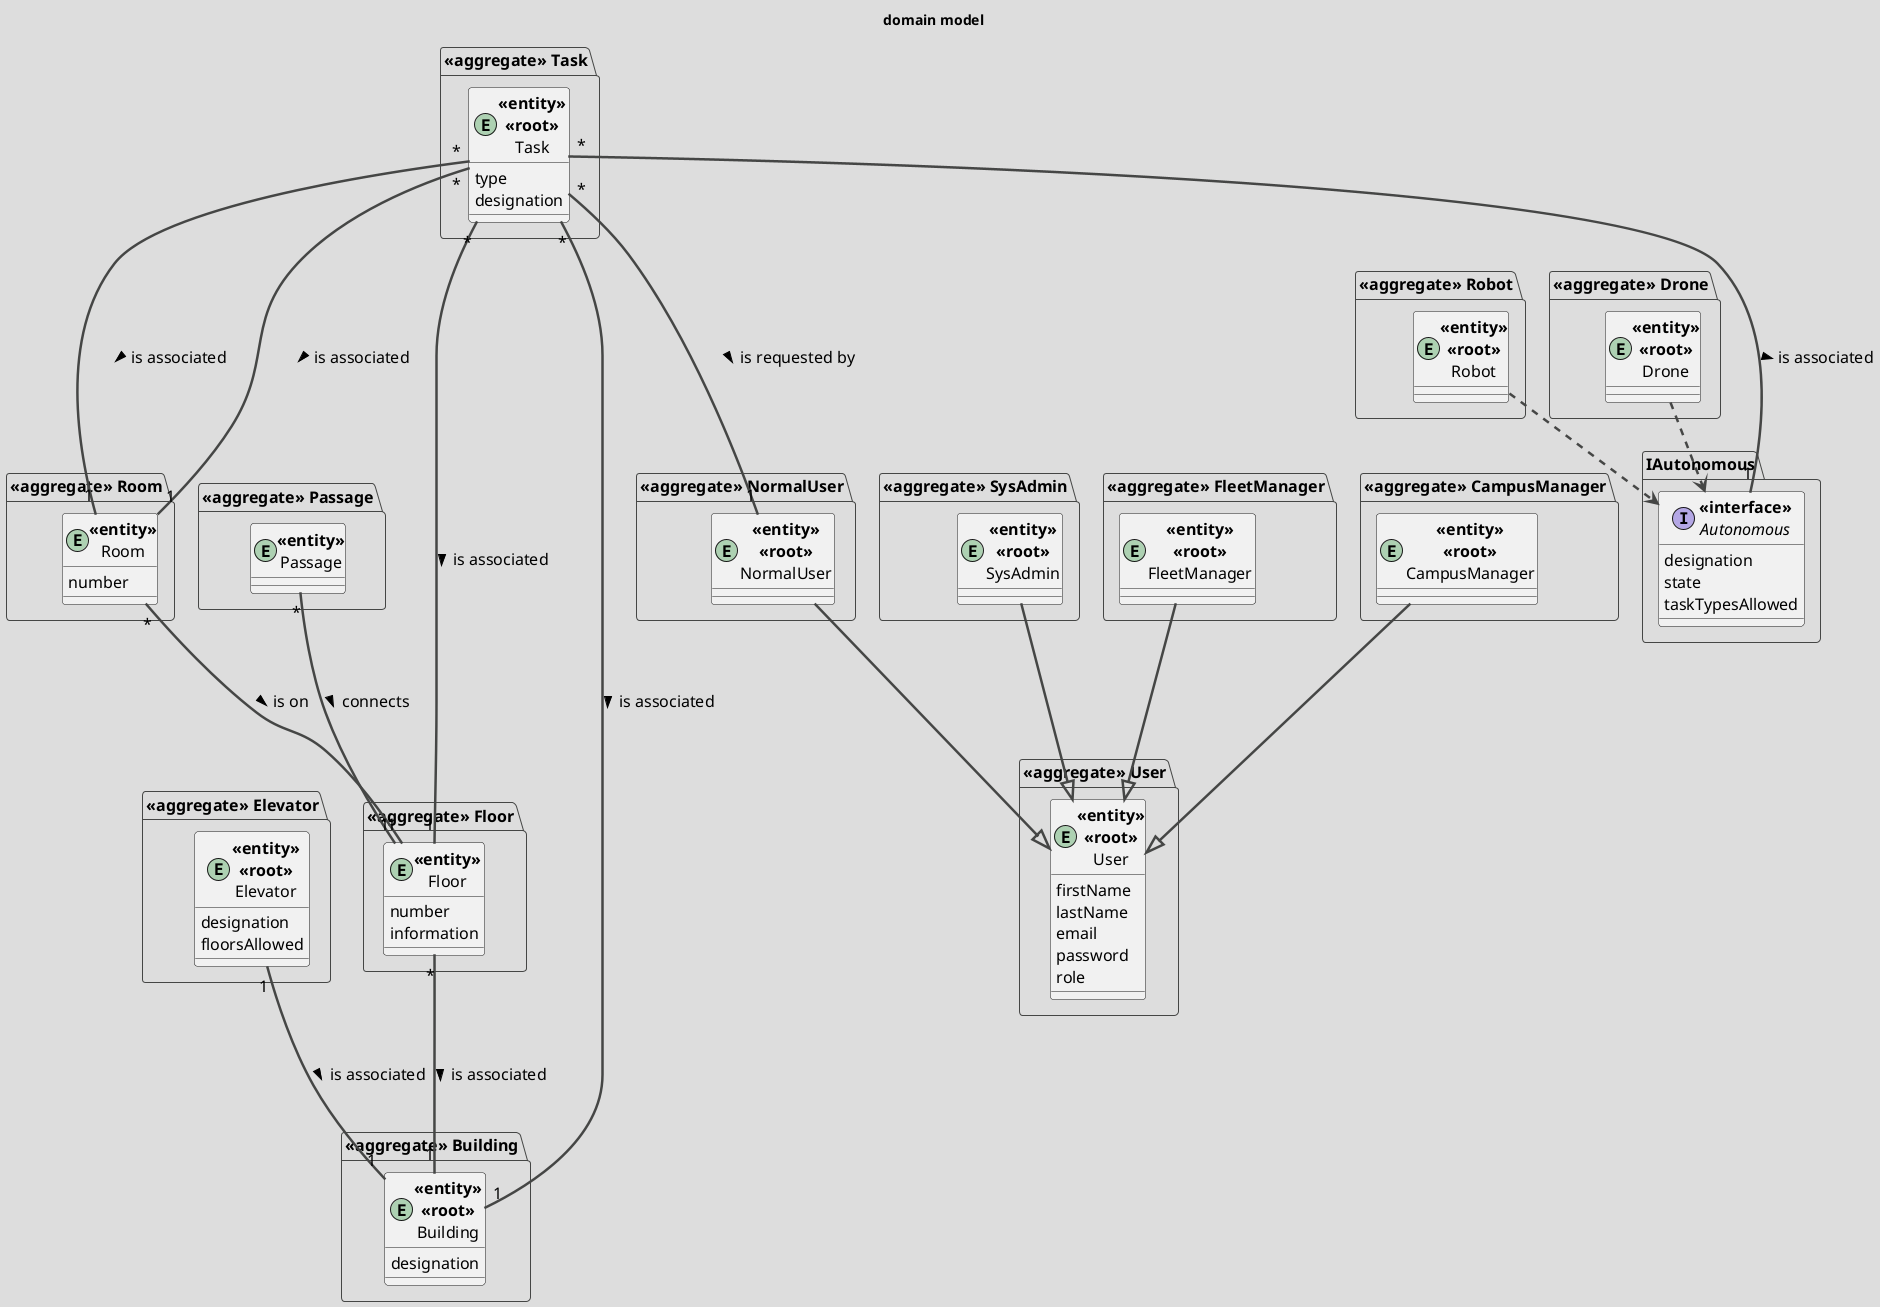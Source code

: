 @startuml domain model
skinparam DefaultFontName Arial
skinparam DefaultFontSize 16
skinparam DefaultFontStyle bold
skinparam ArrowThickness 2.5
!theme toy

title domain model

package "<<aggregate>> Building"{

    entity Building <<entity>><<root>>{
        designation
    }

}

package "<<aggregate>> Elevator"{

    entity Elevator <<entity>><<root>>{
        designation
        floorsAllowed
    }

}

package "<<aggregate>> Floor"{
    entity Floor <<entity>>{
        number
        information
    }
}

package "<<aggregate>> Room"{
    entity Room <<entity>>{
        number
    }
}

package "<<aggregate>> Passage"{
    entity Passage <<entity>>{
        
    }
}


package "<<aggregate>> User"{

    entity User <<entity>><<root>>{
        firstName
        lastName
        email
        password
        role
    }

}

package "<<aggregate>> NormalUser"{

    entity NormalUser <<entity>><<root>>{
        
    }

}

package "<<aggregate>> SysAdmin"{

    entity SysAdmin <<entity>><<root>>{
        
    }

}

package "<<aggregate>> FleetManager"{

    entity FleetManager <<entity>><<root>>{
        
    }

}

package "<<aggregate>> CampusManager"{

    entity CampusManager <<entity>><<root>>{
        
    }

}

package "IAutonomous"{

    interface Autonomous <<interface>>{
        designation
        state
        taskTypesAllowed
    }

}

package "<<aggregate>> Robot"{

    entity Robot <<entity>><<root>>{
        
    }

}

package "<<aggregate>> Drone"{

    entity Drone <<entity>><<root>>{
        
    }

}

package "<<aggregate>> Task"{

    entity Task <<entity>><<root>>{
        type
        designation
    }

}

' connections
' building
Floor "*" --- "1" Building: is associated >
Elevator "1" --- "1" Building: is associated >

' floor
Room "*" --- "1" Floor: is on >
Passage "*" --- "1" Floor: connects >

' task
Task "*" --- "1" Autonomous: is associated >
Task "*" --- "1" Building: is associated >
Task "*" --- "1" Floor: is associated >
Task "*" --- "1" Room: is associated >
Task "*" --- "1" Room: is associated >
Task "*" --- "1" NormalUser: is requested by >

'hierarchy
NormalUser ---|> User
SysAdmin ---|> User
FleetManager ---|> User
CampusManager ---|> User

Robot -[dashed]-> Autonomous
Drone -[dashed]-> Autonomous

@enduml


